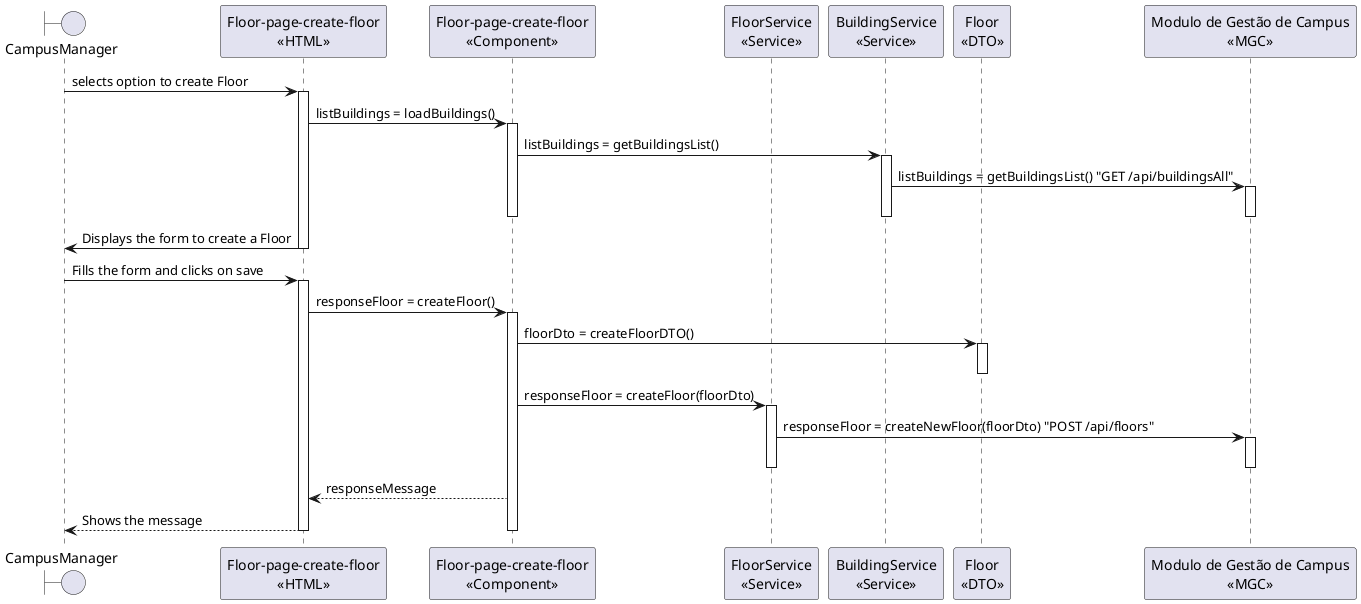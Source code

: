 @startuml Create Floor
boundary "CampusManager" as x 
participant "Floor-page-create-floor\n<<HTML>>" as HTML
participant "Floor-page-create-floor\n<<Component>>" as Component
participant "FloorService\n<<Service>>" as FloorService
participant "BuildingService\n<<Service>>" as BuildingService
participant "Floor\n<<DTO>>" as FloorDTO
participant "Modulo de Gestão de Campus\n<<MGC>>" as MGC

x -> HTML: selects option to create Floor
activate HTML
HTML -> Component: listBuildings = loadBuildings()
activate Component

Component -> BuildingService: listBuildings = getBuildingsList()
activate BuildingService
BuildingService -> MGC: listBuildings = getBuildingsList() "GET /api/buildingsAll"
activate MGC
deactivate MGC
deactivate BuildingService
deactivate Component

x <- HTML: Displays the form to create a Floor
deactivate HTML
x -> HTML: Fills the form and clicks on save
activate HTML
HTML -> Component: responseFloor = createFloor()
activate Component
Component -> FloorDTO: floorDto = createFloorDTO()
activate FloorDTO
deactivate FloorDTO
Component -> FloorService: responseFloor = createFloor(floorDto)
activate FloorService
FloorService -> MGC: responseFloor = createNewFloor(floorDto) "POST /api/floors"
activate MGC
deactivate MGC
deactivate FloorService

Component --> HTML: responseMessage
HTML --> x: Shows the message
deactivate Component
deactivate HTML
@enduml

